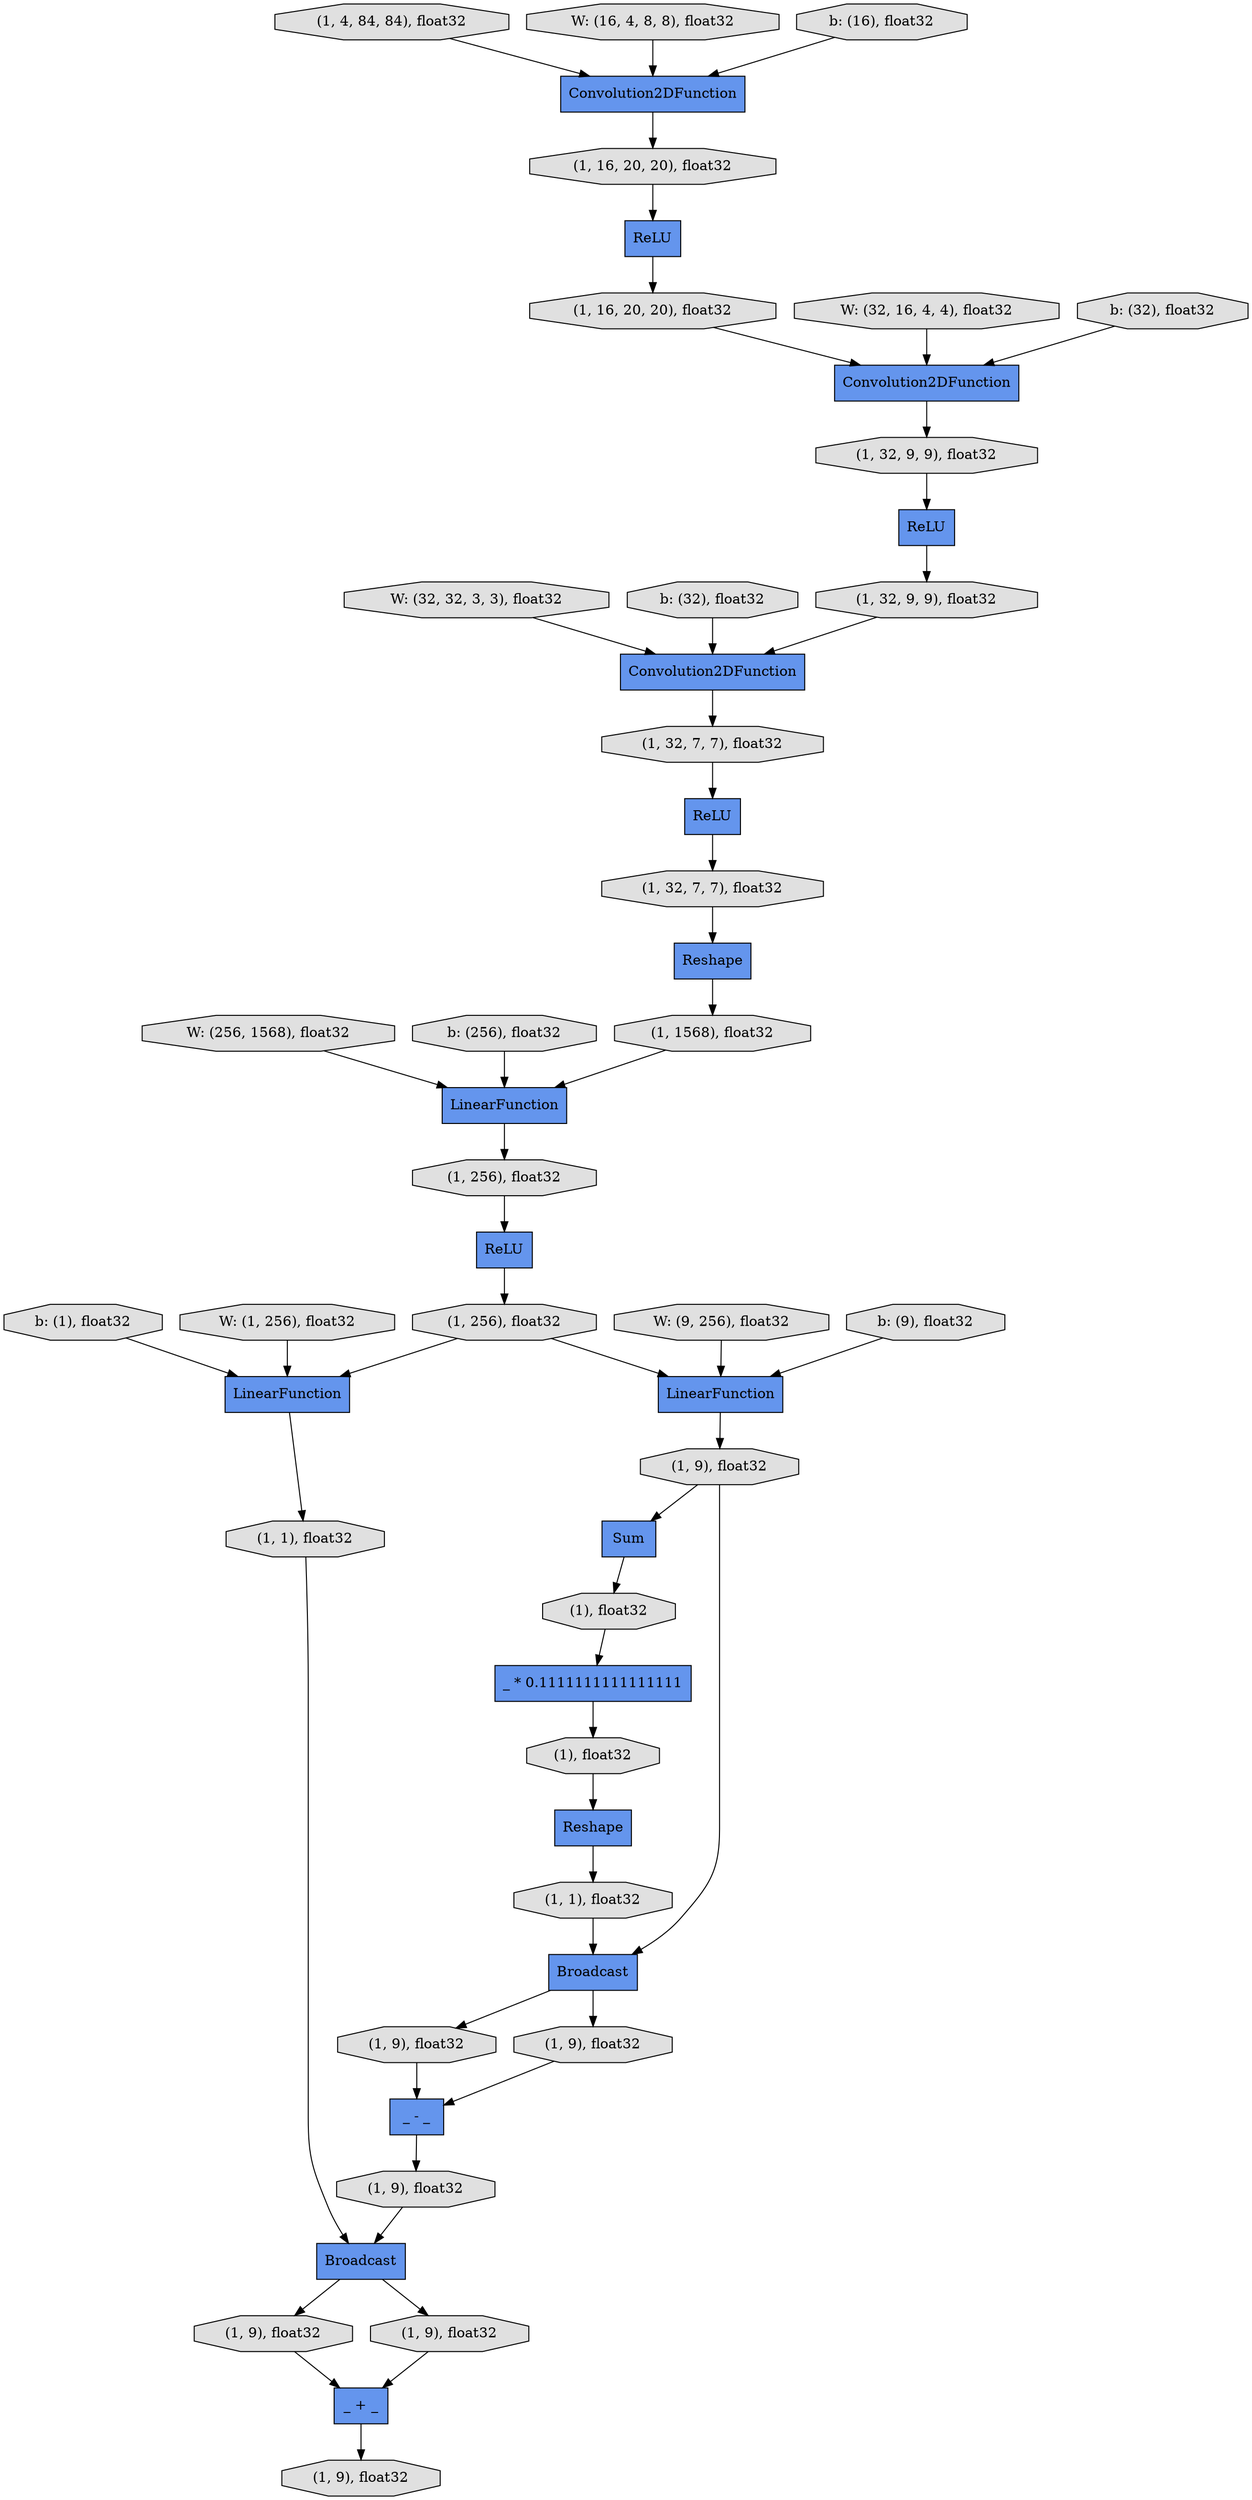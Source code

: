 digraph graphname{rankdir=TB;139733151998024 [label="(1, 9), float32",shape="octagon",fillcolor="#E0E0E0",style="filled"];139733171648608 [label="(1, 256), float32",shape="octagon",fillcolor="#E0E0E0",style="filled"];139733171648664 [label="(1, 256), float32",shape="octagon",fillcolor="#E0E0E0",style="filled"];139733151998136 [label="(1, 9), float32",shape="octagon",fillcolor="#E0E0E0",style="filled"];139733171646648 [label="b: (1), float32",shape="octagon",fillcolor="#E0E0E0",style="filled"];139733171648720 [label="LinearFunction",shape="record",fillcolor="#6495ED",style="filled"];139733151998192 [label="(1, 9), float32",shape="octagon",fillcolor="#E0E0E0",style="filled"];139733171648776 [label="Sum",shape="record",fillcolor="#6495ED",style="filled"];139733171484936 [label="W: (32, 32, 3, 3), float32",shape="octagon",fillcolor="#E0E0E0",style="filled"];139733171646816 [label="(1, 4, 84, 84), float32",shape="octagon",fillcolor="#E0E0E0",style="filled"];139733171646872 [label="Convolution2DFunction",shape="record",fillcolor="#6495ED",style="filled"];139733171648944 [label="(1, 9), float32",shape="octagon",fillcolor="#E0E0E0",style="filled"];139733171646984 [label="(1, 16, 20, 20), float32",shape="octagon",fillcolor="#E0E0E0",style="filled"];139733171485216 [label="b: (32), float32",shape="octagon",fillcolor="#E0E0E0",style="filled"];139733171649112 [label="Reshape",shape="record",fillcolor="#6495ED",style="filled"];139733171647152 [label="ReLU",shape="record",fillcolor="#6495ED",style="filled"];139733171649224 [label="(1), float32",shape="octagon",fillcolor="#E0E0E0",style="filled"];139733171647208 [label="Convolution2DFunction",shape="record",fillcolor="#6495ED",style="filled"];139733171647264 [label="(1, 16, 20, 20), float32",shape="octagon",fillcolor="#E0E0E0",style="filled"];139733171649336 [label="_ * 0.1111111111111111",shape="record",fillcolor="#6495ED",style="filled"];139733171485496 [label="W: (256, 1568), float32",shape="octagon",fillcolor="#E0E0E0",style="filled"];139733171647320 [label="ReLU",shape="record",fillcolor="#6495ED",style="filled"];139735193428824 [label="ReLU",shape="record",fillcolor="#6495ED",style="filled"];139733171483424 [label="Convolution2DFunction",shape="record",fillcolor="#6495ED",style="filled"];139733171647376 [label="(1, 32, 9, 9), float32",shape="octagon",fillcolor="#E0E0E0",style="filled"];139733171649448 [label="Broadcast",shape="record",fillcolor="#6495ED",style="filled"];139733171647488 [label="Reshape",shape="record",fillcolor="#6495ED",style="filled"];139733171649560 [label="(1), float32",shape="octagon",fillcolor="#E0E0E0",style="filled"];139733171485776 [label="b: (256), float32",shape="octagon",fillcolor="#E0E0E0",style="filled"];139733171647600 [label="(1, 32, 9, 9), float32",shape="octagon",fillcolor="#E0E0E0",style="filled"];139733171483816 [label="W: (16, 4, 8, 8), float32",shape="octagon",fillcolor="#E0E0E0",style="filled"];139733171649840 [label="(1, 1), float32",shape="octagon",fillcolor="#E0E0E0",style="filled"];139733171486000 [label="W: (9, 256), float32",shape="octagon",fillcolor="#E0E0E0",style="filled"];139733171647824 [label="(1, 32, 7, 7), float32",shape="octagon",fillcolor="#E0E0E0",style="filled"];139733171649896 [label="_ - _",shape="record",fillcolor="#6495ED",style="filled"];139733171649952 [label="LinearFunction",shape="record",fillcolor="#6495ED",style="filled"];139733171647936 [label="ReLU",shape="record",fillcolor="#6495ED",style="filled"];139733171650008 [label="(1, 9), float32",shape="octagon",fillcolor="#E0E0E0",style="filled"];139733171484096 [label="b: (16), float32",shape="octagon",fillcolor="#E0E0E0",style="filled"];139733171648048 [label="(1, 32, 7, 7), float32",shape="octagon",fillcolor="#E0E0E0",style="filled"];139733171650120 [label="(1, 9), float32",shape="octagon",fillcolor="#E0E0E0",style="filled"];139733171486280 [label="b: (9), float32",shape="octagon",fillcolor="#E0E0E0",style="filled"];139733171650176 [label="Broadcast",shape="record",fillcolor="#6495ED",style="filled"];139733171484376 [label="W: (32, 16, 4, 4), float32",shape="octagon",fillcolor="#E0E0E0",style="filled"];139733171650288 [label="(1, 9), float32",shape="octagon",fillcolor="#E0E0E0",style="filled"];139733171650344 [label="_ + _",shape="record",fillcolor="#6495ED",style="filled"];139733171650400 [label="(1, 1), float32",shape="octagon",fillcolor="#E0E0E0",style="filled"];139733171486560 [label="W: (1, 256), float32",shape="octagon",fillcolor="#E0E0E0",style="filled"];139733171648384 [label="(1, 1568), float32",shape="octagon",fillcolor="#E0E0E0",style="filled"];139733171648440 [label="LinearFunction",shape="record",fillcolor="#6495ED",style="filled"];139733171484656 [label="b: (32), float32",shape="octagon",fillcolor="#E0E0E0",style="filled"];139733171647376 -> 139733171647152;139733171647264 -> 139733171646872;139733171484376 -> 139733171646872;139733171649448 -> 139733171650008;139733171647488 -> 139733171648384;139733171483816 -> 139733171483424;139733171486280 -> 139733171648720;139733171646648 -> 139733171649952;139733171646816 -> 139733171483424;139733171486000 -> 139733171648720;139733171484656 -> 139733171646872;139733151998136 -> 139733171650344;139733171485216 -> 139733171647208;139733171484096 -> 139733171483424;139733171648048 -> 139733171647488;139733151998024 -> 139733171650344;139733171650176 -> 139733151998136;139733171486560 -> 139733171649952;139733171485496 -> 139733171648440;139733171646872 -> 139733171647376;139733171647320 -> 139733171648048;139733171650008 -> 139733171649896;139733171648944 -> 139733171648776;139733171650120 -> 139733171649896;139733171648776 -> 139733171649224;139733171648664 -> 139733171649952;139733171647152 -> 139733171647600;139733171483424 -> 139733171646984;139733171648608 -> 139733171647936;139733171649952 -> 139733171650400;139733171649560 -> 139733171649112;139733171650288 -> 139733171650176;139733171649448 -> 139733171650120;139733171647208 -> 139733171647824;139733171485776 -> 139733171648440;139733171649336 -> 139733171649560;139735193428824 -> 139733171647264;139733171650176 -> 139733151998024;139733171648664 -> 139733171648720;139733171648944 -> 139733171649448;139733171647600 -> 139733171647208;139733171646984 -> 139735193428824;139733171647824 -> 139733171647320;139733171650344 -> 139733151998192;139733171649840 -> 139733171649448;139733171648384 -> 139733171648440;139733171649896 -> 139733171650288;139733171647936 -> 139733171648664;139733171649224 -> 139733171649336;139733171649112 -> 139733171649840;139733171648720 -> 139733171648944;139733171648440 -> 139733171648608;139733171650400 -> 139733171650176;139733171484936 -> 139733171647208;}